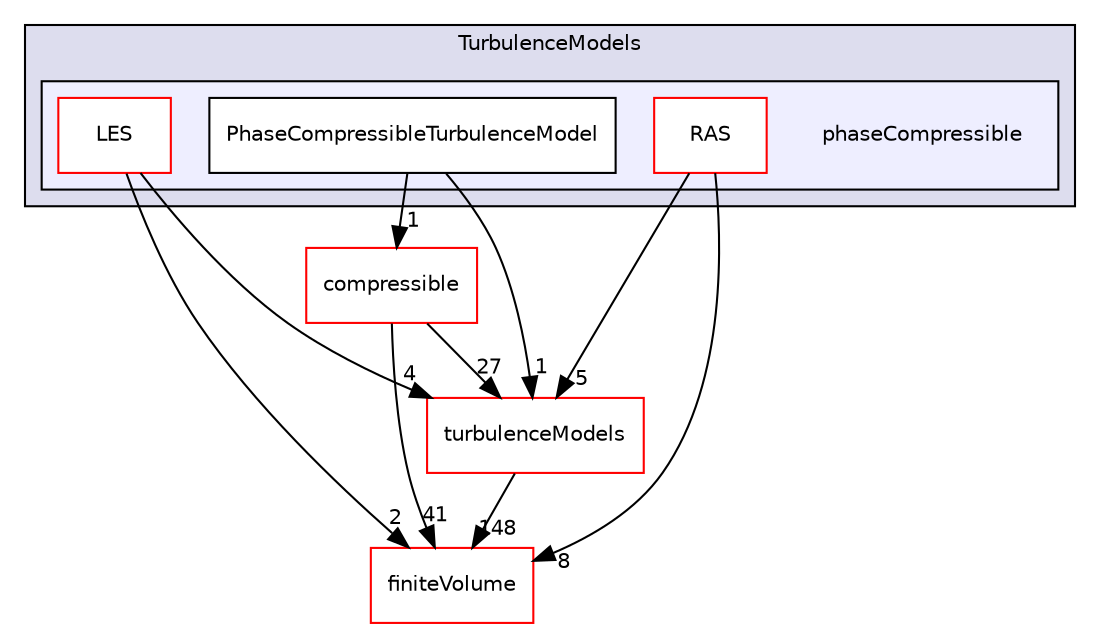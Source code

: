 digraph "src/TurbulenceModels/phaseCompressible" {
  bgcolor=transparent;
  compound=true
  node [ fontsize="10", fontname="Helvetica"];
  edge [ labelfontsize="10", labelfontname="Helvetica"];
  subgraph clusterdir_1eda626aeac0f0ad2848c36acaa5d501 {
    graph [ bgcolor="#ddddee", pencolor="black", label="TurbulenceModels" fontname="Helvetica", fontsize="10", URL="dir_1eda626aeac0f0ad2848c36acaa5d501.html"]
  subgraph clusterdir_06975867f0e133b91c856f19c06af5a0 {
    graph [ bgcolor="#eeeeff", pencolor="black", label="" URL="dir_06975867f0e133b91c856f19c06af5a0.html"];
    dir_06975867f0e133b91c856f19c06af5a0 [shape=plaintext label="phaseCompressible"];
    dir_488cfc10b068d61dafd70f33fb089535 [shape=box label="LES" color="red" fillcolor="white" style="filled" URL="dir_488cfc10b068d61dafd70f33fb089535.html"];
    dir_c29759f246686ba92a4fe12788a86b10 [shape=box label="PhaseCompressibleTurbulenceModel" color="black" fillcolor="white" style="filled" URL="dir_c29759f246686ba92a4fe12788a86b10.html"];
    dir_d56f8f56acacbc657c0273a190dad740 [shape=box label="RAS" color="red" fillcolor="white" style="filled" URL="dir_d56f8f56acacbc657c0273a190dad740.html"];
  }
  }
  dir_9bd15774b555cf7259a6fa18f99fe99b [shape=box label="finiteVolume" color="red" URL="dir_9bd15774b555cf7259a6fa18f99fe99b.html"];
  dir_7904bc8e3270082a35070ba525b2d08a [shape=box label="compressible" color="red" URL="dir_7904bc8e3270082a35070ba525b2d08a.html"];
  dir_a3dc37bcacf99bb6122ed819dac99f09 [shape=box label="turbulenceModels" color="red" URL="dir_a3dc37bcacf99bb6122ed819dac99f09.html"];
  dir_c29759f246686ba92a4fe12788a86b10->dir_7904bc8e3270082a35070ba525b2d08a [headlabel="1", labeldistance=1.5 headhref="dir_003099_003056.html"];
  dir_c29759f246686ba92a4fe12788a86b10->dir_a3dc37bcacf99bb6122ed819dac99f09 [headlabel="1", labeldistance=1.5 headhref="dir_003099_000755.html"];
  dir_7904bc8e3270082a35070ba525b2d08a->dir_9bd15774b555cf7259a6fa18f99fe99b [headlabel="41", labeldistance=1.5 headhref="dir_003056_000897.html"];
  dir_7904bc8e3270082a35070ba525b2d08a->dir_a3dc37bcacf99bb6122ed819dac99f09 [headlabel="27", labeldistance=1.5 headhref="dir_003056_000755.html"];
  dir_d56f8f56acacbc657c0273a190dad740->dir_9bd15774b555cf7259a6fa18f99fe99b [headlabel="8", labeldistance=1.5 headhref="dir_003100_000897.html"];
  dir_d56f8f56acacbc657c0273a190dad740->dir_a3dc37bcacf99bb6122ed819dac99f09 [headlabel="5", labeldistance=1.5 headhref="dir_003100_000755.html"];
  dir_488cfc10b068d61dafd70f33fb089535->dir_9bd15774b555cf7259a6fa18f99fe99b [headlabel="2", labeldistance=1.5 headhref="dir_003095_000897.html"];
  dir_488cfc10b068d61dafd70f33fb089535->dir_a3dc37bcacf99bb6122ed819dac99f09 [headlabel="4", labeldistance=1.5 headhref="dir_003095_000755.html"];
  dir_a3dc37bcacf99bb6122ed819dac99f09->dir_9bd15774b555cf7259a6fa18f99fe99b [headlabel="148", labeldistance=1.5 headhref="dir_000755_000897.html"];
}
